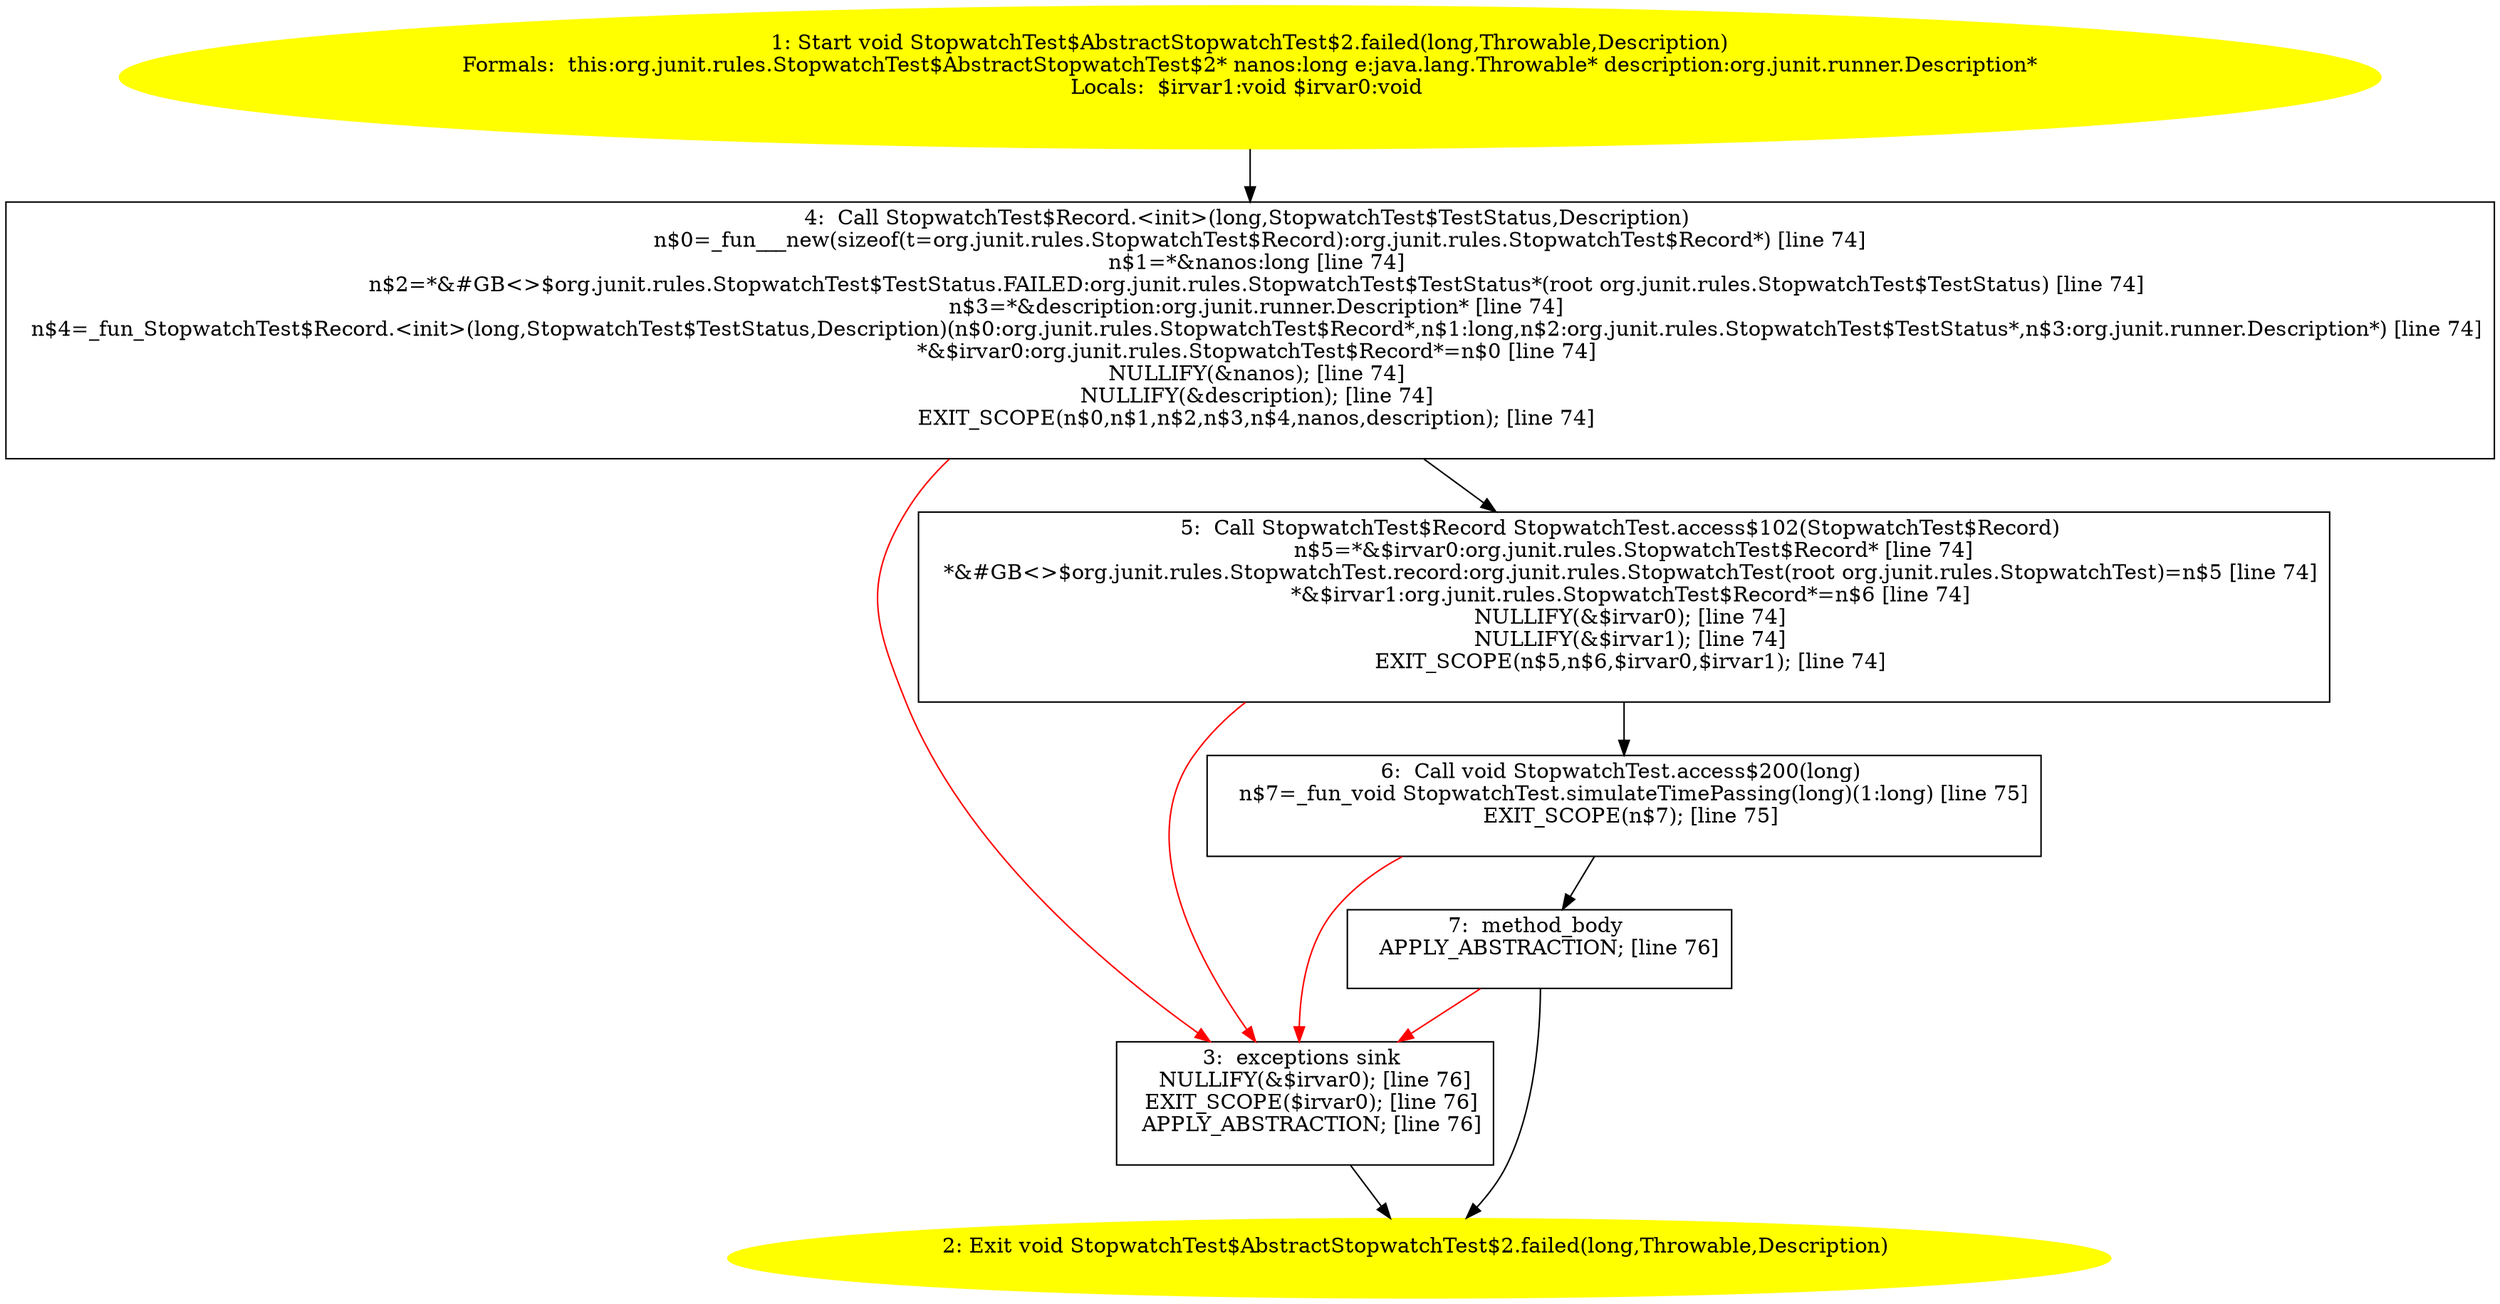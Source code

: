 /* @generated */
digraph cfg {
"org.junit.rules.StopwatchTest$AbstractStopwatchTest$2.failed(long,java.lang.Throwable,org.junit.runn.1e44f4b7b7cb7e98c071d3f29b0f2fa5_1" [label="1: Start void StopwatchTest$AbstractStopwatchTest$2.failed(long,Throwable,Description)\nFormals:  this:org.junit.rules.StopwatchTest$AbstractStopwatchTest$2* nanos:long e:java.lang.Throwable* description:org.junit.runner.Description*\nLocals:  $irvar1:void $irvar0:void \n  " color=yellow style=filled]
	

	 "org.junit.rules.StopwatchTest$AbstractStopwatchTest$2.failed(long,java.lang.Throwable,org.junit.runn.1e44f4b7b7cb7e98c071d3f29b0f2fa5_1" -> "org.junit.rules.StopwatchTest$AbstractStopwatchTest$2.failed(long,java.lang.Throwable,org.junit.runn.1e44f4b7b7cb7e98c071d3f29b0f2fa5_4" ;
"org.junit.rules.StopwatchTest$AbstractStopwatchTest$2.failed(long,java.lang.Throwable,org.junit.runn.1e44f4b7b7cb7e98c071d3f29b0f2fa5_2" [label="2: Exit void StopwatchTest$AbstractStopwatchTest$2.failed(long,Throwable,Description) \n  " color=yellow style=filled]
	

"org.junit.rules.StopwatchTest$AbstractStopwatchTest$2.failed(long,java.lang.Throwable,org.junit.runn.1e44f4b7b7cb7e98c071d3f29b0f2fa5_3" [label="3:  exceptions sink \n   NULLIFY(&$irvar0); [line 76]\n  EXIT_SCOPE($irvar0); [line 76]\n  APPLY_ABSTRACTION; [line 76]\n " shape="box"]
	

	 "org.junit.rules.StopwatchTest$AbstractStopwatchTest$2.failed(long,java.lang.Throwable,org.junit.runn.1e44f4b7b7cb7e98c071d3f29b0f2fa5_3" -> "org.junit.rules.StopwatchTest$AbstractStopwatchTest$2.failed(long,java.lang.Throwable,org.junit.runn.1e44f4b7b7cb7e98c071d3f29b0f2fa5_2" ;
"org.junit.rules.StopwatchTest$AbstractStopwatchTest$2.failed(long,java.lang.Throwable,org.junit.runn.1e44f4b7b7cb7e98c071d3f29b0f2fa5_4" [label="4:  Call StopwatchTest$Record.<init>(long,StopwatchTest$TestStatus,Description) \n   n$0=_fun___new(sizeof(t=org.junit.rules.StopwatchTest$Record):org.junit.rules.StopwatchTest$Record*) [line 74]\n  n$1=*&nanos:long [line 74]\n  n$2=*&#GB<>$org.junit.rules.StopwatchTest$TestStatus.FAILED:org.junit.rules.StopwatchTest$TestStatus*(root org.junit.rules.StopwatchTest$TestStatus) [line 74]\n  n$3=*&description:org.junit.runner.Description* [line 74]\n  n$4=_fun_StopwatchTest$Record.<init>(long,StopwatchTest$TestStatus,Description)(n$0:org.junit.rules.StopwatchTest$Record*,n$1:long,n$2:org.junit.rules.StopwatchTest$TestStatus*,n$3:org.junit.runner.Description*) [line 74]\n  *&$irvar0:org.junit.rules.StopwatchTest$Record*=n$0 [line 74]\n  NULLIFY(&nanos); [line 74]\n  NULLIFY(&description); [line 74]\n  EXIT_SCOPE(n$0,n$1,n$2,n$3,n$4,nanos,description); [line 74]\n " shape="box"]
	

	 "org.junit.rules.StopwatchTest$AbstractStopwatchTest$2.failed(long,java.lang.Throwable,org.junit.runn.1e44f4b7b7cb7e98c071d3f29b0f2fa5_4" -> "org.junit.rules.StopwatchTest$AbstractStopwatchTest$2.failed(long,java.lang.Throwable,org.junit.runn.1e44f4b7b7cb7e98c071d3f29b0f2fa5_5" ;
	 "org.junit.rules.StopwatchTest$AbstractStopwatchTest$2.failed(long,java.lang.Throwable,org.junit.runn.1e44f4b7b7cb7e98c071d3f29b0f2fa5_4" -> "org.junit.rules.StopwatchTest$AbstractStopwatchTest$2.failed(long,java.lang.Throwable,org.junit.runn.1e44f4b7b7cb7e98c071d3f29b0f2fa5_3" [color="red" ];
"org.junit.rules.StopwatchTest$AbstractStopwatchTest$2.failed(long,java.lang.Throwable,org.junit.runn.1e44f4b7b7cb7e98c071d3f29b0f2fa5_5" [label="5:  Call StopwatchTest$Record StopwatchTest.access$102(StopwatchTest$Record) \n   n$5=*&$irvar0:org.junit.rules.StopwatchTest$Record* [line 74]\n  *&#GB<>$org.junit.rules.StopwatchTest.record:org.junit.rules.StopwatchTest(root org.junit.rules.StopwatchTest)=n$5 [line 74]\n  *&$irvar1:org.junit.rules.StopwatchTest$Record*=n$6 [line 74]\n  NULLIFY(&$irvar0); [line 74]\n  NULLIFY(&$irvar1); [line 74]\n  EXIT_SCOPE(n$5,n$6,$irvar0,$irvar1); [line 74]\n " shape="box"]
	

	 "org.junit.rules.StopwatchTest$AbstractStopwatchTest$2.failed(long,java.lang.Throwable,org.junit.runn.1e44f4b7b7cb7e98c071d3f29b0f2fa5_5" -> "org.junit.rules.StopwatchTest$AbstractStopwatchTest$2.failed(long,java.lang.Throwable,org.junit.runn.1e44f4b7b7cb7e98c071d3f29b0f2fa5_6" ;
	 "org.junit.rules.StopwatchTest$AbstractStopwatchTest$2.failed(long,java.lang.Throwable,org.junit.runn.1e44f4b7b7cb7e98c071d3f29b0f2fa5_5" -> "org.junit.rules.StopwatchTest$AbstractStopwatchTest$2.failed(long,java.lang.Throwable,org.junit.runn.1e44f4b7b7cb7e98c071d3f29b0f2fa5_3" [color="red" ];
"org.junit.rules.StopwatchTest$AbstractStopwatchTest$2.failed(long,java.lang.Throwable,org.junit.runn.1e44f4b7b7cb7e98c071d3f29b0f2fa5_6" [label="6:  Call void StopwatchTest.access$200(long) \n   n$7=_fun_void StopwatchTest.simulateTimePassing(long)(1:long) [line 75]\n  EXIT_SCOPE(n$7); [line 75]\n " shape="box"]
	

	 "org.junit.rules.StopwatchTest$AbstractStopwatchTest$2.failed(long,java.lang.Throwable,org.junit.runn.1e44f4b7b7cb7e98c071d3f29b0f2fa5_6" -> "org.junit.rules.StopwatchTest$AbstractStopwatchTest$2.failed(long,java.lang.Throwable,org.junit.runn.1e44f4b7b7cb7e98c071d3f29b0f2fa5_7" ;
	 "org.junit.rules.StopwatchTest$AbstractStopwatchTest$2.failed(long,java.lang.Throwable,org.junit.runn.1e44f4b7b7cb7e98c071d3f29b0f2fa5_6" -> "org.junit.rules.StopwatchTest$AbstractStopwatchTest$2.failed(long,java.lang.Throwable,org.junit.runn.1e44f4b7b7cb7e98c071d3f29b0f2fa5_3" [color="red" ];
"org.junit.rules.StopwatchTest$AbstractStopwatchTest$2.failed(long,java.lang.Throwable,org.junit.runn.1e44f4b7b7cb7e98c071d3f29b0f2fa5_7" [label="7:  method_body \n   APPLY_ABSTRACTION; [line 76]\n " shape="box"]
	

	 "org.junit.rules.StopwatchTest$AbstractStopwatchTest$2.failed(long,java.lang.Throwable,org.junit.runn.1e44f4b7b7cb7e98c071d3f29b0f2fa5_7" -> "org.junit.rules.StopwatchTest$AbstractStopwatchTest$2.failed(long,java.lang.Throwable,org.junit.runn.1e44f4b7b7cb7e98c071d3f29b0f2fa5_2" ;
	 "org.junit.rules.StopwatchTest$AbstractStopwatchTest$2.failed(long,java.lang.Throwable,org.junit.runn.1e44f4b7b7cb7e98c071d3f29b0f2fa5_7" -> "org.junit.rules.StopwatchTest$AbstractStopwatchTest$2.failed(long,java.lang.Throwable,org.junit.runn.1e44f4b7b7cb7e98c071d3f29b0f2fa5_3" [color="red" ];
}
